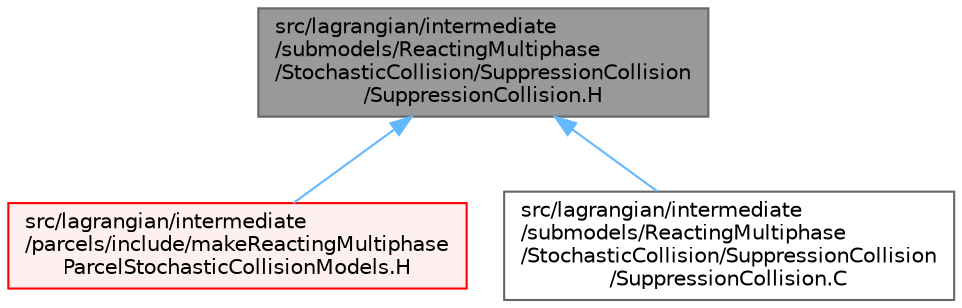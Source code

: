 digraph "src/lagrangian/intermediate/submodels/ReactingMultiphase/StochasticCollision/SuppressionCollision/SuppressionCollision.H"
{
 // LATEX_PDF_SIZE
  bgcolor="transparent";
  edge [fontname=Helvetica,fontsize=10,labelfontname=Helvetica,labelfontsize=10];
  node [fontname=Helvetica,fontsize=10,shape=box,height=0.2,width=0.4];
  Node1 [id="Node000001",label="src/lagrangian/intermediate\l/submodels/ReactingMultiphase\l/StochasticCollision/SuppressionCollision\l/SuppressionCollision.H",height=0.2,width=0.4,color="gray40", fillcolor="grey60", style="filled", fontcolor="black",tooltip=" "];
  Node1 -> Node2 [id="edge1_Node000001_Node000002",dir="back",color="steelblue1",style="solid",tooltip=" "];
  Node2 [id="Node000002",label="src/lagrangian/intermediate\l/parcels/include/makeReactingMultiphase\lParcelStochasticCollisionModels.H",height=0.2,width=0.4,color="red", fillcolor="#FFF0F0", style="filled",URL="$makeReactingMultiphaseParcelStochasticCollisionModels_8H.html",tooltip=" "];
  Node1 -> Node4 [id="edge2_Node000001_Node000004",dir="back",color="steelblue1",style="solid",tooltip=" "];
  Node4 [id="Node000004",label="src/lagrangian/intermediate\l/submodels/ReactingMultiphase\l/StochasticCollision/SuppressionCollision\l/SuppressionCollision.C",height=0.2,width=0.4,color="grey40", fillcolor="white", style="filled",URL="$SuppressionCollision_8C.html",tooltip=" "];
}
